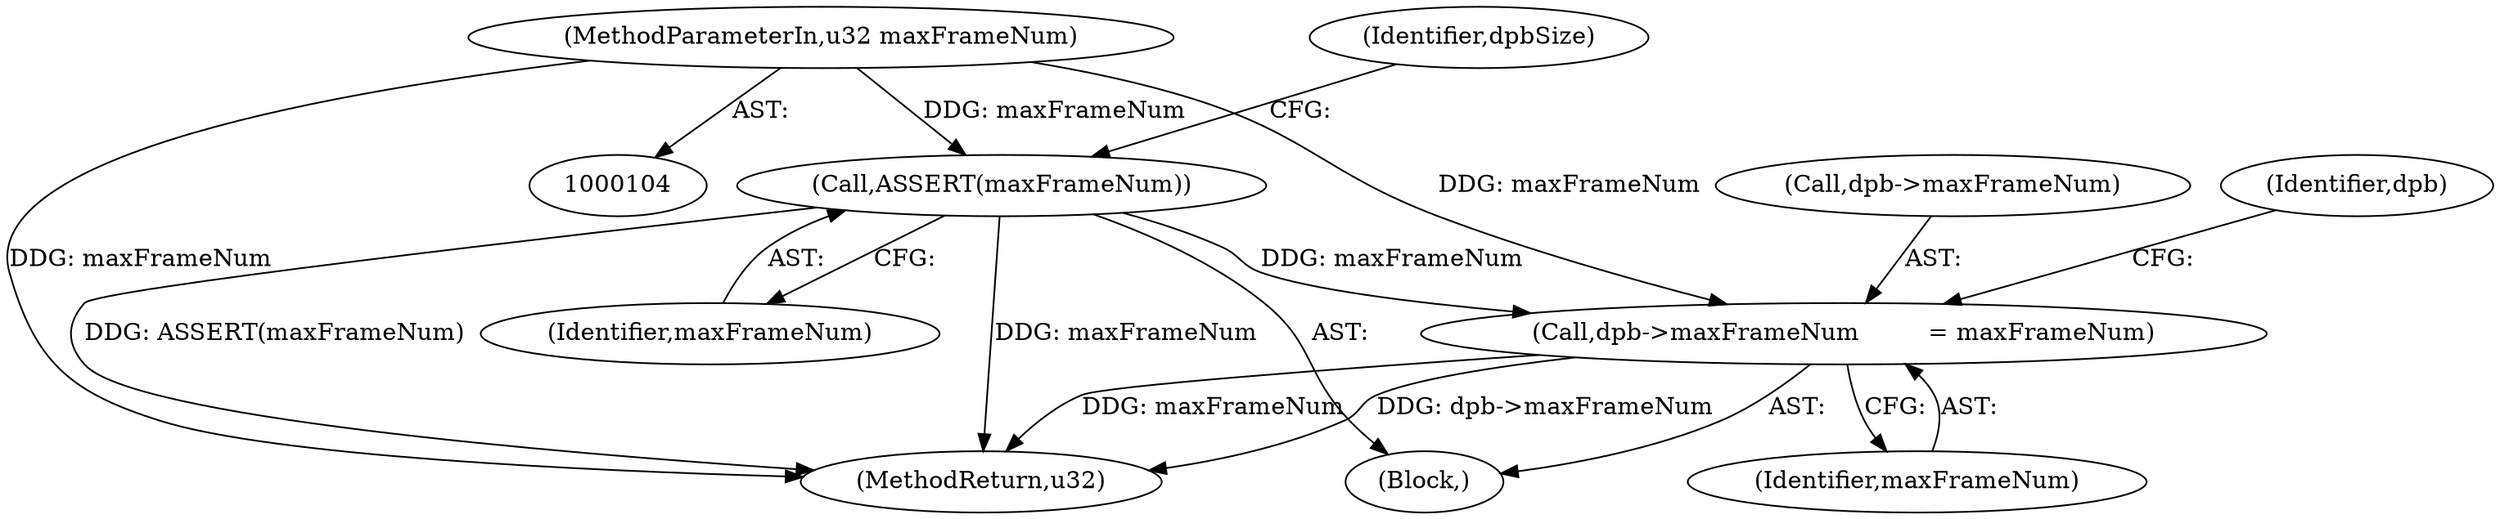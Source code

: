 digraph "0_Android_590d1729883f700ab905cdc9ad850f3ddd7e1f56@pointer" {
"1000172" [label="(Call,dpb->maxFrameNum         = maxFrameNum)"];
"1000123" [label="(Call,ASSERT(maxFrameNum))"];
"1000109" [label="(MethodParameterIn,u32 maxFrameNum)"];
"1000329" [label="(MethodReturn,u32)"];
"1000109" [label="(MethodParameterIn,u32 maxFrameNum)"];
"1000123" [label="(Call,ASSERT(maxFrameNum))"];
"1000111" [label="(Block,)"];
"1000126" [label="(Identifier,dpbSize)"];
"1000173" [label="(Call,dpb->maxFrameNum)"];
"1000179" [label="(Identifier,dpb)"];
"1000124" [label="(Identifier,maxFrameNum)"];
"1000176" [label="(Identifier,maxFrameNum)"];
"1000172" [label="(Call,dpb->maxFrameNum         = maxFrameNum)"];
"1000172" -> "1000111"  [label="AST: "];
"1000172" -> "1000176"  [label="CFG: "];
"1000173" -> "1000172"  [label="AST: "];
"1000176" -> "1000172"  [label="AST: "];
"1000179" -> "1000172"  [label="CFG: "];
"1000172" -> "1000329"  [label="DDG: maxFrameNum"];
"1000172" -> "1000329"  [label="DDG: dpb->maxFrameNum"];
"1000123" -> "1000172"  [label="DDG: maxFrameNum"];
"1000109" -> "1000172"  [label="DDG: maxFrameNum"];
"1000123" -> "1000111"  [label="AST: "];
"1000123" -> "1000124"  [label="CFG: "];
"1000124" -> "1000123"  [label="AST: "];
"1000126" -> "1000123"  [label="CFG: "];
"1000123" -> "1000329"  [label="DDG: ASSERT(maxFrameNum)"];
"1000123" -> "1000329"  [label="DDG: maxFrameNum"];
"1000109" -> "1000123"  [label="DDG: maxFrameNum"];
"1000109" -> "1000104"  [label="AST: "];
"1000109" -> "1000329"  [label="DDG: maxFrameNum"];
}
